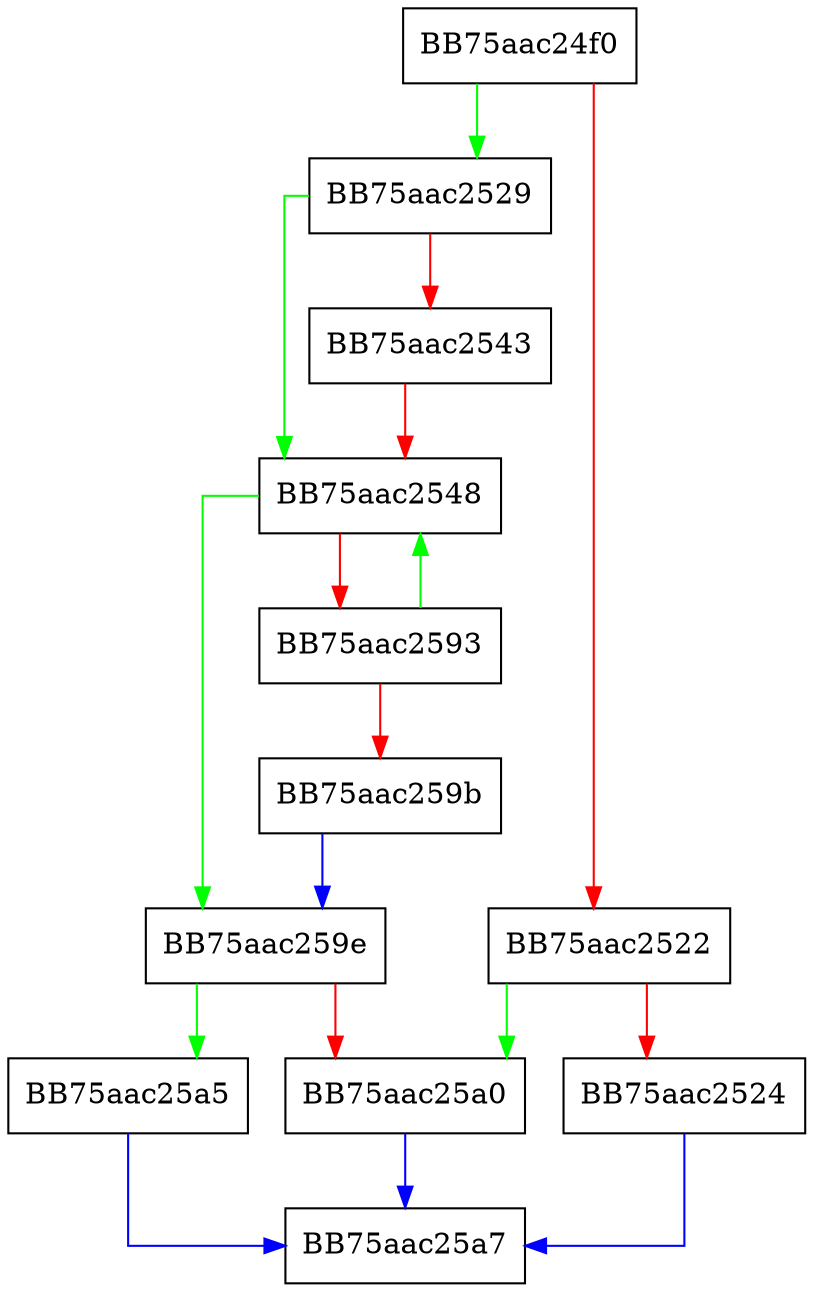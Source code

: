 digraph leaf_pathCmp {
  node [shape="box"];
  graph [splines=ortho];
  BB75aac24f0 -> BB75aac2529 [color="green"];
  BB75aac24f0 -> BB75aac2522 [color="red"];
  BB75aac2522 -> BB75aac25a0 [color="green"];
  BB75aac2522 -> BB75aac2524 [color="red"];
  BB75aac2524 -> BB75aac25a7 [color="blue"];
  BB75aac2529 -> BB75aac2548 [color="green"];
  BB75aac2529 -> BB75aac2543 [color="red"];
  BB75aac2543 -> BB75aac2548 [color="red"];
  BB75aac2548 -> BB75aac259e [color="green"];
  BB75aac2548 -> BB75aac2593 [color="red"];
  BB75aac2593 -> BB75aac2548 [color="green"];
  BB75aac2593 -> BB75aac259b [color="red"];
  BB75aac259b -> BB75aac259e [color="blue"];
  BB75aac259e -> BB75aac25a5 [color="green"];
  BB75aac259e -> BB75aac25a0 [color="red"];
  BB75aac25a0 -> BB75aac25a7 [color="blue"];
  BB75aac25a5 -> BB75aac25a7 [color="blue"];
}